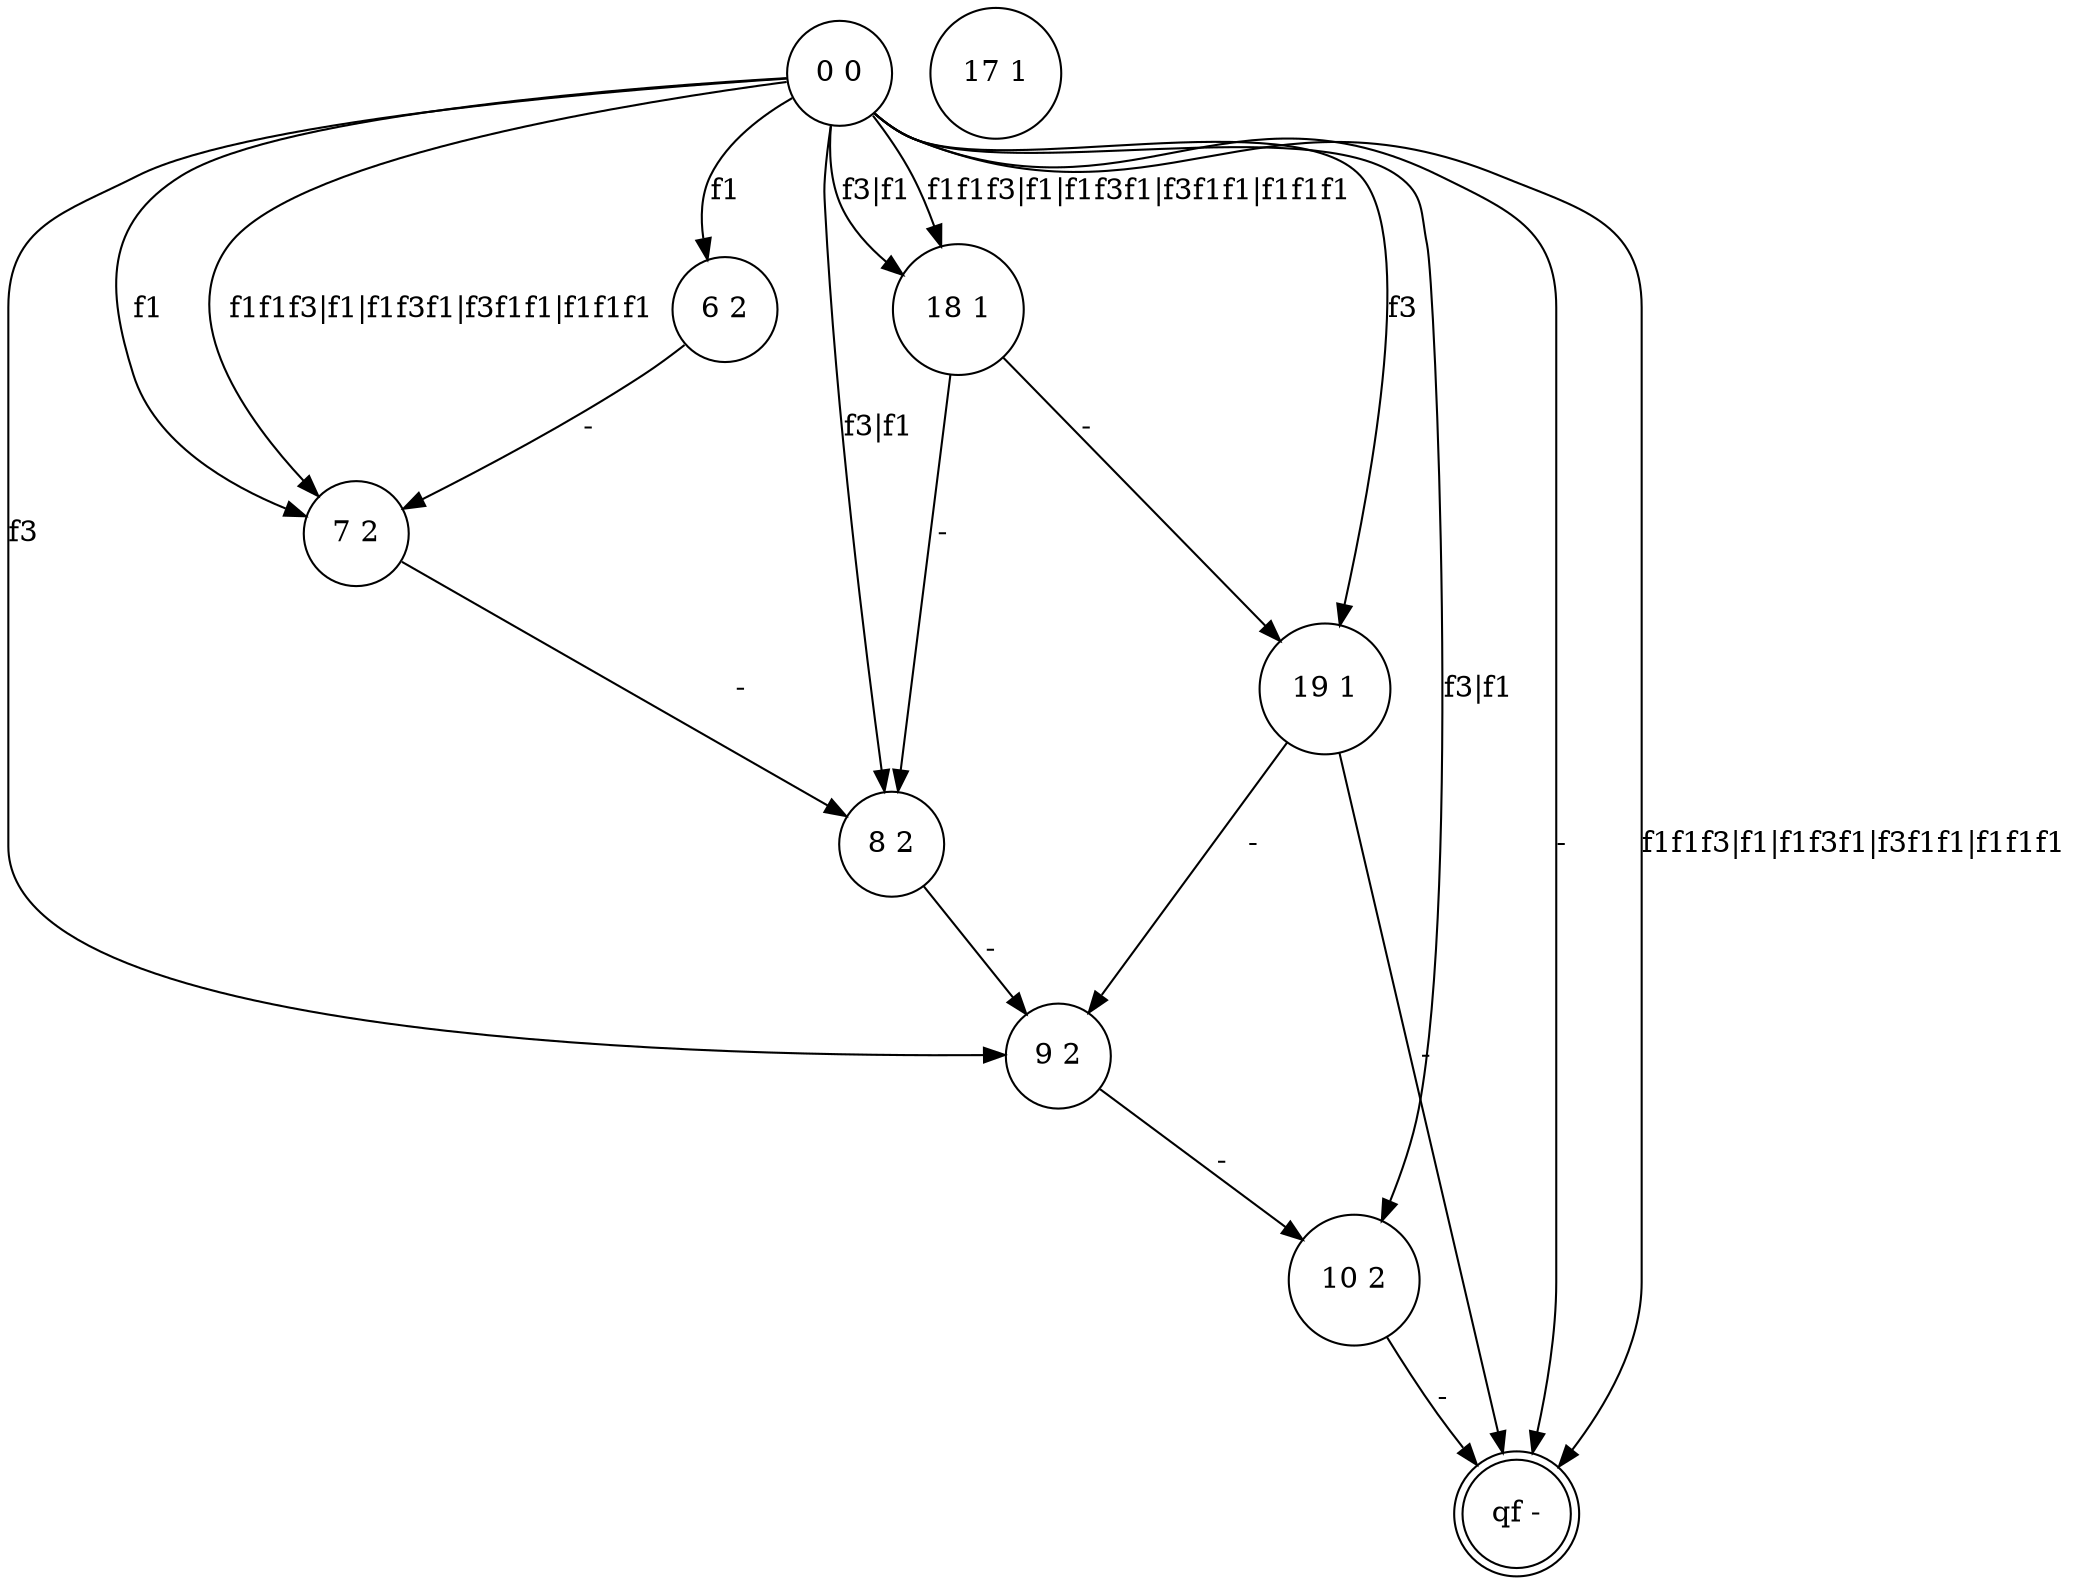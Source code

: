 digraph 37 {
	"10 2" [shape=circle]
	"6 2" [shape=circle]
	"7 2" [shape=circle]
	"8 2" [shape=circle]
	"9 2" [shape=circle]
	"6 2" [shape=circle]
	"7 2" [shape=circle]
	"18 1" [shape=circle]
	"19 1" [shape=circle]
	"9 2" [shape=circle]
	"8 2" [shape=circle]
	"qf -" [shape=doublecircle]
	"0 0" [shape=circle]
	"17 1" [shape=circle]
	"6 2" -> "7 2" [label="-"]
	"7 2" -> "8 2" [label="-"]
	"8 2" -> "9 2" [label="-"]
	"9 2" -> "10 2" [label="-"]
	"18 1" -> "19 1" [label="-"]
	"19 1" -> "9 2" [label="-"]
	"18 1" -> "8 2" [label="-"]
	"10 2" -> "qf -" [label="-"]
	"19 1" -> "qf -" [label="-"]
	"0 0" -> "19 1" [label=f3]
	"0 0" -> "6 2" [label=f1]
	"0 0" -> "9 2" [label=f3]
	"0 0" -> "qf -" [label="-"]
	"0 0" -> "18 1" [label="f3|f1"]
	"0 0" -> "7 2" [label=f1]
	"0 0" -> "8 2" [label="f3|f1"]
	"0 0" -> "10 2" [label="f3|f1"]
	"0 0" -> "7 2" [label="f1f1f3|f1|f1f3f1|f3f1f1|f1f1f1"]
	"0 0" -> "18 1" [label="f1f1f3|f1|f1f3f1|f3f1f1|f1f1f1"]
	"0 0" -> "qf -" [label="f1f1f3|f1|f1f3f1|f3f1f1|f1f1f1"]
}
